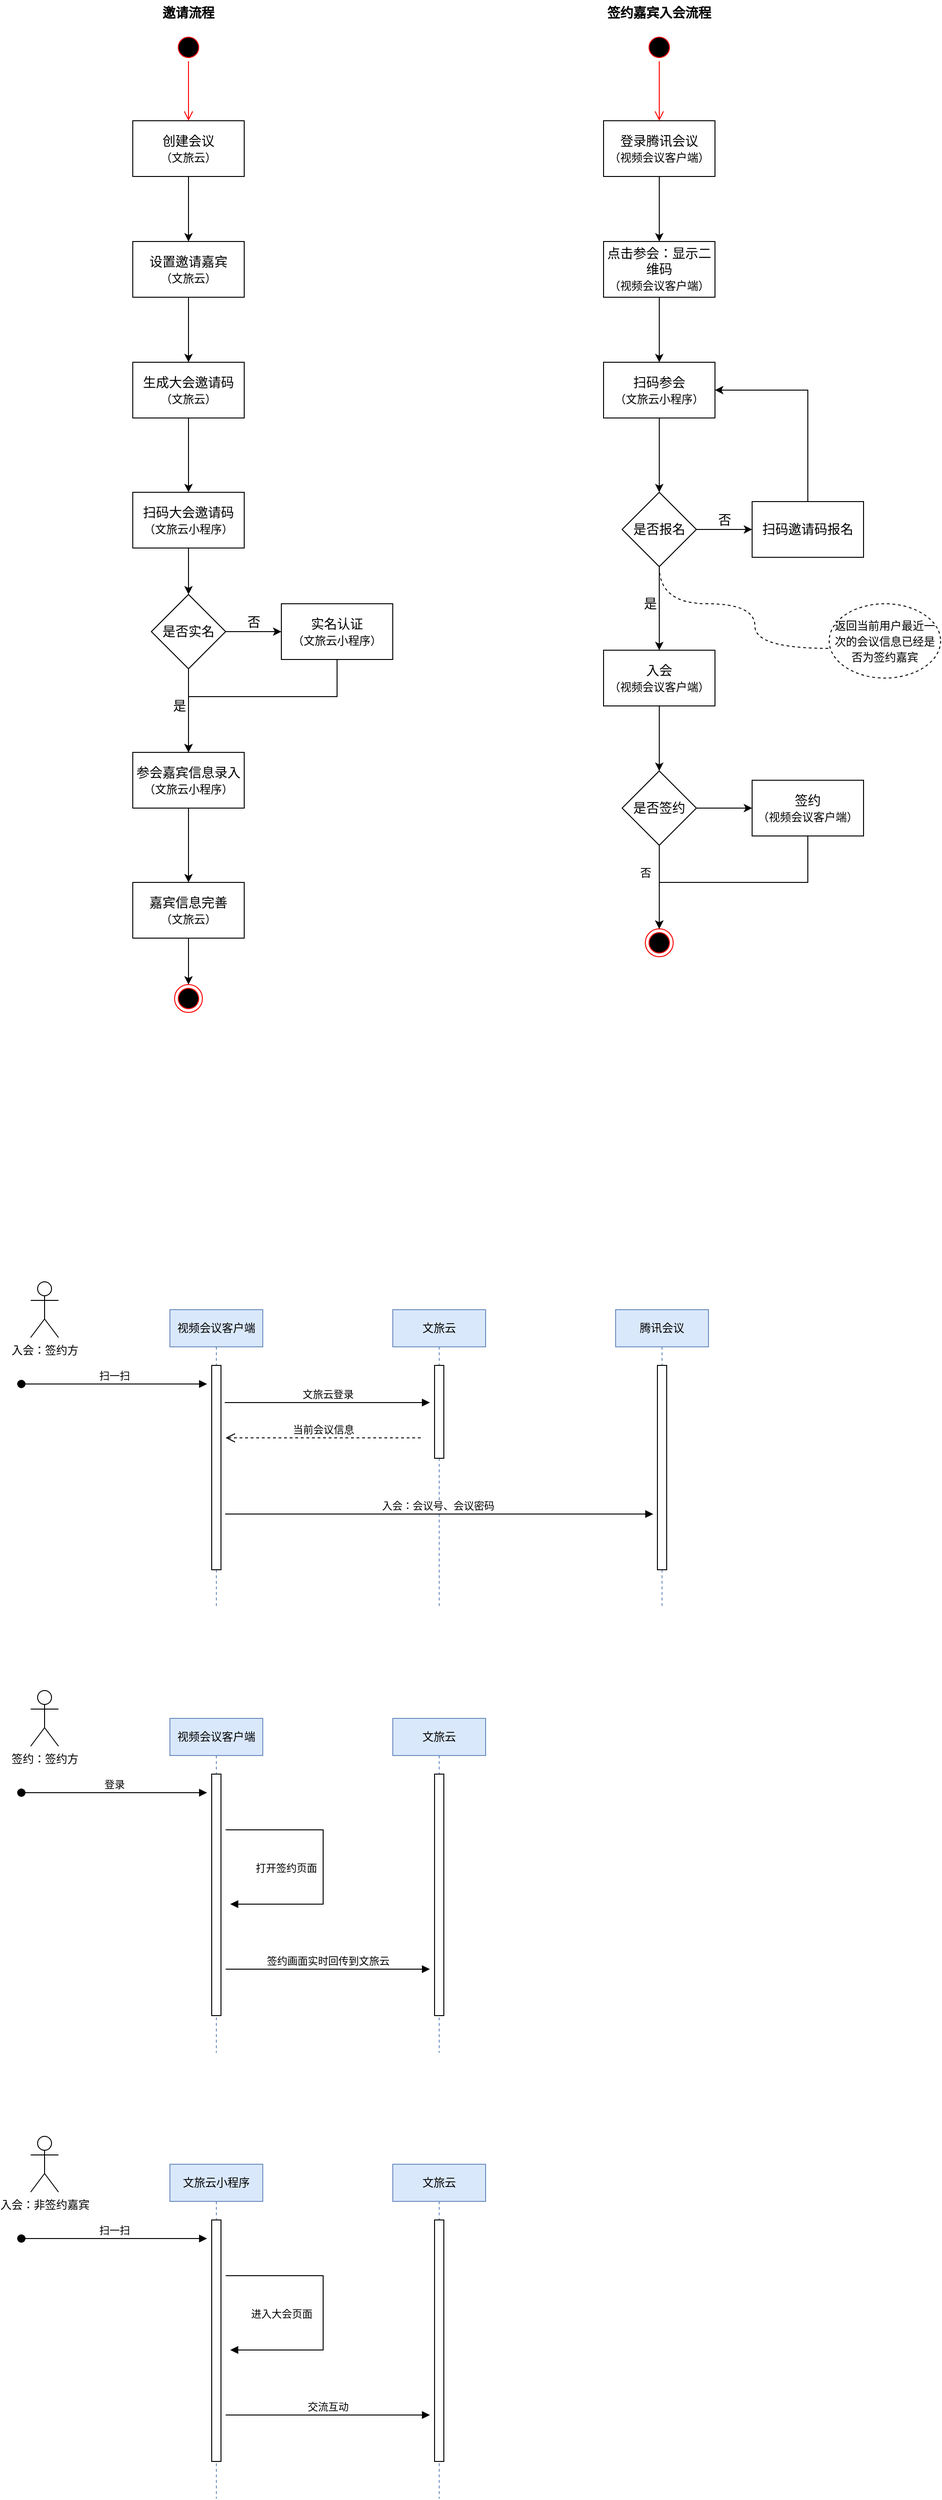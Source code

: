 <mxfile version="17.4.3" type="github">
  <diagram id="dWDWc4EyFyWDF9khaK5P" name="第 1 页">
    <mxGraphModel dx="2249" dy="1963" grid="1" gridSize="10" guides="1" tooltips="1" connect="1" arrows="1" fold="1" page="1" pageScale="1" pageWidth="827" pageHeight="1169" math="0" shadow="0">
      <root>
        <mxCell id="0" />
        <mxCell id="1" parent="0" />
        <mxCell id="BEaddWaeXoZHOyZYiYv0-9" value="入会：签约方" style="shape=umlActor;verticalLabelPosition=bottom;verticalAlign=top;html=1;outlineConnect=0;" vertex="1" parent="1">
          <mxGeometry x="-70" y="730" width="30" height="60" as="geometry" />
        </mxCell>
        <mxCell id="BEaddWaeXoZHOyZYiYv0-13" value="视频会议客户端" style="shape=umlLifeline;perimeter=lifelinePerimeter;whiteSpace=wrap;html=1;container=1;collapsible=0;recursiveResize=0;outlineConnect=0;fillColor=#dae8fc;strokeColor=#6c8ebf;" vertex="1" parent="1">
          <mxGeometry x="80" y="760" width="100" height="320" as="geometry" />
        </mxCell>
        <mxCell id="BEaddWaeXoZHOyZYiYv0-11" value="" style="html=1;points=[];perimeter=orthogonalPerimeter;" vertex="1" parent="BEaddWaeXoZHOyZYiYv0-13">
          <mxGeometry x="45" y="60" width="10" height="220" as="geometry" />
        </mxCell>
        <mxCell id="BEaddWaeXoZHOyZYiYv0-15" value="文旅云" style="shape=umlLifeline;perimeter=lifelinePerimeter;whiteSpace=wrap;html=1;container=1;collapsible=0;recursiveResize=0;outlineConnect=0;fillColor=#dae8fc;strokeColor=#6c8ebf;" vertex="1" parent="1">
          <mxGeometry x="320" y="760" width="100" height="320" as="geometry" />
        </mxCell>
        <mxCell id="BEaddWaeXoZHOyZYiYv0-16" value="" style="html=1;points=[];perimeter=orthogonalPerimeter;" vertex="1" parent="BEaddWaeXoZHOyZYiYv0-15">
          <mxGeometry x="45" y="60" width="10" height="100" as="geometry" />
        </mxCell>
        <mxCell id="BEaddWaeXoZHOyZYiYv0-17" value="腾讯会议" style="shape=umlLifeline;perimeter=lifelinePerimeter;whiteSpace=wrap;html=1;container=1;collapsible=0;recursiveResize=0;outlineConnect=0;fillColor=#dae8fc;strokeColor=#6c8ebf;" vertex="1" parent="1">
          <mxGeometry x="560" y="760" width="100" height="320" as="geometry" />
        </mxCell>
        <mxCell id="BEaddWaeXoZHOyZYiYv0-18" value="" style="html=1;points=[];perimeter=orthogonalPerimeter;" vertex="1" parent="BEaddWaeXoZHOyZYiYv0-17">
          <mxGeometry x="45" y="60" width="10" height="220" as="geometry" />
        </mxCell>
        <mxCell id="BEaddWaeXoZHOyZYiYv0-19" value="扫一扫" style="html=1;verticalAlign=bottom;startArrow=oval;startFill=1;endArrow=block;startSize=8;rounded=0;" edge="1" parent="1">
          <mxGeometry width="60" relative="1" as="geometry">
            <mxPoint x="-80" y="840" as="sourcePoint" />
            <mxPoint x="120" y="840" as="targetPoint" />
          </mxGeometry>
        </mxCell>
        <mxCell id="BEaddWaeXoZHOyZYiYv0-24" value="文旅云登录" style="html=1;verticalAlign=bottom;endArrow=block;rounded=0;" edge="1" parent="1">
          <mxGeometry width="80" relative="1" as="geometry">
            <mxPoint x="139" y="860" as="sourcePoint" />
            <mxPoint x="360" y="860" as="targetPoint" />
          </mxGeometry>
        </mxCell>
        <mxCell id="BEaddWaeXoZHOyZYiYv0-25" value="入会：会议号、会议密码&amp;nbsp;" style="html=1;verticalAlign=bottom;endArrow=block;rounded=0;" edge="1" parent="1">
          <mxGeometry width="80" relative="1" as="geometry">
            <mxPoint x="139.5" y="980" as="sourcePoint" />
            <mxPoint x="600.5" y="980" as="targetPoint" />
          </mxGeometry>
        </mxCell>
        <mxCell id="BEaddWaeXoZHOyZYiYv0-26" value="当前会议信息" style="html=1;verticalAlign=bottom;endArrow=open;dashed=1;endSize=8;rounded=0;" edge="1" parent="1">
          <mxGeometry relative="1" as="geometry">
            <mxPoint x="350" y="898" as="sourcePoint" />
            <mxPoint x="140" y="898" as="targetPoint" />
          </mxGeometry>
        </mxCell>
        <mxCell id="BEaddWaeXoZHOyZYiYv0-42" value="签约：签约方" style="shape=umlActor;verticalLabelPosition=bottom;verticalAlign=top;html=1;outlineConnect=0;" vertex="1" parent="1">
          <mxGeometry x="-70" y="1170" width="30" height="60" as="geometry" />
        </mxCell>
        <mxCell id="BEaddWaeXoZHOyZYiYv0-43" value="视频会议客户端" style="shape=umlLifeline;perimeter=lifelinePerimeter;whiteSpace=wrap;html=1;container=1;collapsible=0;recursiveResize=0;outlineConnect=0;fillColor=#dae8fc;strokeColor=#6c8ebf;" vertex="1" parent="1">
          <mxGeometry x="80" y="1200" width="100" height="360" as="geometry" />
        </mxCell>
        <mxCell id="BEaddWaeXoZHOyZYiYv0-44" value="" style="html=1;points=[];perimeter=orthogonalPerimeter;" vertex="1" parent="BEaddWaeXoZHOyZYiYv0-43">
          <mxGeometry x="45" y="60" width="10" height="260" as="geometry" />
        </mxCell>
        <mxCell id="BEaddWaeXoZHOyZYiYv0-46" value="文旅云" style="shape=umlLifeline;perimeter=lifelinePerimeter;whiteSpace=wrap;html=1;container=1;collapsible=0;recursiveResize=0;outlineConnect=0;fillColor=#dae8fc;strokeColor=#6c8ebf;" vertex="1" parent="1">
          <mxGeometry x="320" y="1200" width="100" height="360" as="geometry" />
        </mxCell>
        <mxCell id="BEaddWaeXoZHOyZYiYv0-47" value="" style="html=1;points=[];perimeter=orthogonalPerimeter;" vertex="1" parent="BEaddWaeXoZHOyZYiYv0-46">
          <mxGeometry x="45" y="60" width="10" height="260" as="geometry" />
        </mxCell>
        <mxCell id="BEaddWaeXoZHOyZYiYv0-51" value="登录" style="html=1;verticalAlign=bottom;startArrow=oval;startFill=1;endArrow=block;startSize=8;rounded=0;" edge="1" parent="1">
          <mxGeometry width="60" relative="1" as="geometry">
            <mxPoint x="-80" y="1280" as="sourcePoint" />
            <mxPoint x="120" y="1280" as="targetPoint" />
          </mxGeometry>
        </mxCell>
        <mxCell id="BEaddWaeXoZHOyZYiYv0-55" value="打开签约页面" style="html=1;verticalAlign=bottom;endArrow=block;rounded=0;" edge="1" parent="1">
          <mxGeometry x="0.579" y="-30" width="80" relative="1" as="geometry">
            <mxPoint x="140" y="1320" as="sourcePoint" />
            <mxPoint x="145" y="1400" as="targetPoint" />
            <Array as="points">
              <mxPoint x="245" y="1320" />
              <mxPoint x="245" y="1400" />
            </Array>
            <mxPoint as="offset" />
          </mxGeometry>
        </mxCell>
        <mxCell id="BEaddWaeXoZHOyZYiYv0-45" value="签约画面实时回传到文旅云" style="html=1;verticalAlign=bottom;endArrow=block;rounded=0;" edge="1" parent="1">
          <mxGeometry width="80" relative="1" as="geometry">
            <mxPoint x="140" y="1470" as="sourcePoint" />
            <mxPoint x="360" y="1470" as="targetPoint" />
          </mxGeometry>
        </mxCell>
        <mxCell id="BEaddWaeXoZHOyZYiYv0-56" value="入会：非签约嘉宾" style="shape=umlActor;verticalLabelPosition=bottom;verticalAlign=top;html=1;outlineConnect=0;" vertex="1" parent="1">
          <mxGeometry x="-70" y="1650" width="30" height="60" as="geometry" />
        </mxCell>
        <mxCell id="BEaddWaeXoZHOyZYiYv0-57" value="文旅云小程序" style="shape=umlLifeline;perimeter=lifelinePerimeter;whiteSpace=wrap;html=1;container=1;collapsible=0;recursiveResize=0;outlineConnect=0;fillColor=#dae8fc;strokeColor=#6c8ebf;" vertex="1" parent="1">
          <mxGeometry x="80" y="1680" width="100" height="360" as="geometry" />
        </mxCell>
        <mxCell id="BEaddWaeXoZHOyZYiYv0-58" value="" style="html=1;points=[];perimeter=orthogonalPerimeter;" vertex="1" parent="BEaddWaeXoZHOyZYiYv0-57">
          <mxGeometry x="45" y="60" width="10" height="260" as="geometry" />
        </mxCell>
        <mxCell id="BEaddWaeXoZHOyZYiYv0-59" value="文旅云" style="shape=umlLifeline;perimeter=lifelinePerimeter;whiteSpace=wrap;html=1;container=1;collapsible=0;recursiveResize=0;outlineConnect=0;fillColor=#dae8fc;strokeColor=#6c8ebf;" vertex="1" parent="1">
          <mxGeometry x="320" y="1680" width="100" height="360" as="geometry" />
        </mxCell>
        <mxCell id="BEaddWaeXoZHOyZYiYv0-60" value="" style="html=1;points=[];perimeter=orthogonalPerimeter;" vertex="1" parent="BEaddWaeXoZHOyZYiYv0-59">
          <mxGeometry x="45" y="60" width="10" height="260" as="geometry" />
        </mxCell>
        <mxCell id="BEaddWaeXoZHOyZYiYv0-61" value="扫一扫" style="html=1;verticalAlign=bottom;startArrow=oval;startFill=1;endArrow=block;startSize=8;rounded=0;" edge="1" parent="1">
          <mxGeometry width="60" relative="1" as="geometry">
            <mxPoint x="-80" y="1760" as="sourcePoint" />
            <mxPoint x="120" y="1760" as="targetPoint" />
          </mxGeometry>
        </mxCell>
        <mxCell id="BEaddWaeXoZHOyZYiYv0-62" value="进入大会页面" style="html=1;verticalAlign=bottom;endArrow=block;rounded=0;" edge="1" parent="1">
          <mxGeometry x="0.614" y="-30" width="80" relative="1" as="geometry">
            <mxPoint x="140" y="1800" as="sourcePoint" />
            <mxPoint x="145" y="1880" as="targetPoint" />
            <Array as="points">
              <mxPoint x="245" y="1800" />
              <mxPoint x="245" y="1880" />
            </Array>
            <mxPoint as="offset" />
          </mxGeometry>
        </mxCell>
        <mxCell id="BEaddWaeXoZHOyZYiYv0-63" value="交流互动" style="html=1;verticalAlign=bottom;endArrow=block;rounded=0;" edge="1" parent="1">
          <mxGeometry width="80" relative="1" as="geometry">
            <mxPoint x="140" y="1950" as="sourcePoint" />
            <mxPoint x="360" y="1950" as="targetPoint" />
          </mxGeometry>
        </mxCell>
        <mxCell id="BEaddWaeXoZHOyZYiYv0-95" value="" style="edgeStyle=orthogonalEdgeStyle;rounded=0;orthogonalLoop=1;jettySize=auto;html=1;fontSize=14;" edge="1" parent="1" source="BEaddWaeXoZHOyZYiYv0-93" target="BEaddWaeXoZHOyZYiYv0-94">
          <mxGeometry relative="1" as="geometry" />
        </mxCell>
        <mxCell id="BEaddWaeXoZHOyZYiYv0-93" value="&lt;font&gt;创建会议&lt;/font&gt;&lt;br style=&quot;font-size: 12px&quot;&gt;&lt;span style=&quot;font-size: 12px&quot;&gt;（文旅云）&lt;/span&gt;" style="rounded=0;whiteSpace=wrap;html=1;fontSize=14;" vertex="1" parent="1">
          <mxGeometry x="40" y="-520" width="120" height="60" as="geometry" />
        </mxCell>
        <mxCell id="BEaddWaeXoZHOyZYiYv0-97" value="" style="edgeStyle=orthogonalEdgeStyle;rounded=0;orthogonalLoop=1;jettySize=auto;html=1;fontSize=14;" edge="1" parent="1" source="BEaddWaeXoZHOyZYiYv0-94" target="BEaddWaeXoZHOyZYiYv0-96">
          <mxGeometry relative="1" as="geometry" />
        </mxCell>
        <mxCell id="BEaddWaeXoZHOyZYiYv0-94" value="设置邀请嘉宾&lt;br style=&quot;font-size: 12px&quot;&gt;&lt;span style=&quot;font-size: 12px&quot;&gt;（文旅云）&lt;/span&gt;" style="rounded=0;whiteSpace=wrap;html=1;fontSize=14;" vertex="1" parent="1">
          <mxGeometry x="40" y="-390" width="120" height="60" as="geometry" />
        </mxCell>
        <mxCell id="BEaddWaeXoZHOyZYiYv0-99" value="" style="edgeStyle=orthogonalEdgeStyle;rounded=0;orthogonalLoop=1;jettySize=auto;html=1;fontSize=14;" edge="1" parent="1" source="BEaddWaeXoZHOyZYiYv0-96" target="BEaddWaeXoZHOyZYiYv0-98">
          <mxGeometry relative="1" as="geometry" />
        </mxCell>
        <mxCell id="BEaddWaeXoZHOyZYiYv0-96" value="生成大会邀请码&lt;br style=&quot;font-size: 12px&quot;&gt;&lt;span style=&quot;font-size: 12px&quot;&gt;（文旅云）&lt;/span&gt;" style="rounded=0;whiteSpace=wrap;html=1;fontSize=14;" vertex="1" parent="1">
          <mxGeometry x="40" y="-260" width="120" height="60" as="geometry" />
        </mxCell>
        <mxCell id="BEaddWaeXoZHOyZYiYv0-101" style="edgeStyle=orthogonalEdgeStyle;rounded=0;orthogonalLoop=1;jettySize=auto;html=1;exitX=0.5;exitY=1;exitDx=0;exitDy=0;entryX=0.5;entryY=0;entryDx=0;entryDy=0;fontSize=14;" edge="1" parent="1" source="BEaddWaeXoZHOyZYiYv0-98" target="BEaddWaeXoZHOyZYiYv0-100">
          <mxGeometry relative="1" as="geometry" />
        </mxCell>
        <mxCell id="BEaddWaeXoZHOyZYiYv0-98" value="扫码大会邀请码&lt;br style=&quot;font-size: 12px&quot;&gt;&lt;span style=&quot;font-size: 12px&quot;&gt;（文旅云小程序）&lt;/span&gt;" style="rounded=0;whiteSpace=wrap;html=1;fontSize=14;" vertex="1" parent="1">
          <mxGeometry x="40" y="-120" width="120" height="60" as="geometry" />
        </mxCell>
        <mxCell id="BEaddWaeXoZHOyZYiYv0-103" value="" style="edgeStyle=orthogonalEdgeStyle;rounded=0;orthogonalLoop=1;jettySize=auto;html=1;fontSize=14;" edge="1" parent="1" source="BEaddWaeXoZHOyZYiYv0-100" target="BEaddWaeXoZHOyZYiYv0-102">
          <mxGeometry relative="1" as="geometry" />
        </mxCell>
        <mxCell id="BEaddWaeXoZHOyZYiYv0-106" value="" style="edgeStyle=orthogonalEdgeStyle;rounded=0;orthogonalLoop=1;jettySize=auto;html=1;fontSize=14;" edge="1" parent="1" source="BEaddWaeXoZHOyZYiYv0-100" target="BEaddWaeXoZHOyZYiYv0-105">
          <mxGeometry relative="1" as="geometry" />
        </mxCell>
        <mxCell id="BEaddWaeXoZHOyZYiYv0-100" value="是否实名" style="rhombus;whiteSpace=wrap;html=1;fontSize=14;" vertex="1" parent="1">
          <mxGeometry x="60" y="-10" width="80" height="80" as="geometry" />
        </mxCell>
        <mxCell id="BEaddWaeXoZHOyZYiYv0-111" value="" style="edgeStyle=orthogonalEdgeStyle;rounded=0;orthogonalLoop=1;jettySize=auto;html=1;fontSize=14;" edge="1" parent="1" source="BEaddWaeXoZHOyZYiYv0-102" target="BEaddWaeXoZHOyZYiYv0-110">
          <mxGeometry relative="1" as="geometry" />
        </mxCell>
        <mxCell id="BEaddWaeXoZHOyZYiYv0-102" value="参会嘉宾信息录入&lt;br style=&quot;font-size: 12px&quot;&gt;&lt;span style=&quot;font-size: 12px&quot;&gt;（文旅云小程序）&lt;/span&gt;" style="whiteSpace=wrap;html=1;fontSize=14;" vertex="1" parent="1">
          <mxGeometry x="40" y="160" width="120" height="60" as="geometry" />
        </mxCell>
        <mxCell id="BEaddWaeXoZHOyZYiYv0-104" value="是" style="text;html=1;align=center;verticalAlign=middle;resizable=0;points=[];autosize=1;strokeColor=none;fillColor=none;fontSize=14;" vertex="1" parent="1">
          <mxGeometry x="75" y="100" width="30" height="20" as="geometry" />
        </mxCell>
        <mxCell id="BEaddWaeXoZHOyZYiYv0-107" style="edgeStyle=orthogonalEdgeStyle;rounded=0;orthogonalLoop=1;jettySize=auto;html=1;fontSize=14;entryX=0.5;entryY=0;entryDx=0;entryDy=0;" edge="1" parent="1" source="BEaddWaeXoZHOyZYiYv0-105" target="BEaddWaeXoZHOyZYiYv0-102">
          <mxGeometry relative="1" as="geometry">
            <mxPoint x="100" y="90" as="targetPoint" />
            <Array as="points">
              <mxPoint x="260" y="100" />
              <mxPoint x="100" y="100" />
            </Array>
          </mxGeometry>
        </mxCell>
        <mxCell id="BEaddWaeXoZHOyZYiYv0-105" value="&lt;span&gt;实名认证&lt;/span&gt;&lt;br style=&quot;font-size: 12px&quot;&gt;&lt;span style=&quot;font-size: 12px&quot;&gt;（文旅云小程序）&lt;/span&gt;" style="whiteSpace=wrap;html=1;fontSize=14;" vertex="1" parent="1">
          <mxGeometry x="200" width="120" height="60" as="geometry" />
        </mxCell>
        <mxCell id="BEaddWaeXoZHOyZYiYv0-108" value="否" style="text;html=1;align=center;verticalAlign=middle;resizable=0;points=[];autosize=1;strokeColor=none;fillColor=none;fontSize=14;" vertex="1" parent="1">
          <mxGeometry x="155" y="10" width="30" height="20" as="geometry" />
        </mxCell>
        <mxCell id="BEaddWaeXoZHOyZYiYv0-113" style="edgeStyle=orthogonalEdgeStyle;rounded=0;orthogonalLoop=1;jettySize=auto;html=1;fontSize=14;" edge="1" parent="1" source="BEaddWaeXoZHOyZYiYv0-110" target="BEaddWaeXoZHOyZYiYv0-112">
          <mxGeometry relative="1" as="geometry" />
        </mxCell>
        <mxCell id="BEaddWaeXoZHOyZYiYv0-110" value="嘉宾信息完善&lt;br style=&quot;font-size: 12px&quot;&gt;&lt;span style=&quot;font-size: 12px&quot;&gt;（文旅云）&lt;/span&gt;" style="whiteSpace=wrap;html=1;fontSize=14;" vertex="1" parent="1">
          <mxGeometry x="40" y="300" width="120" height="60" as="geometry" />
        </mxCell>
        <mxCell id="BEaddWaeXoZHOyZYiYv0-112" value="" style="ellipse;html=1;shape=endState;fillColor=#000000;strokeColor=#ff0000;fontSize=14;" vertex="1" parent="1">
          <mxGeometry x="85" y="410" width="30" height="30" as="geometry" />
        </mxCell>
        <mxCell id="BEaddWaeXoZHOyZYiYv0-114" value="" style="ellipse;html=1;shape=startState;fillColor=#000000;strokeColor=#ff0000;fontSize=14;" vertex="1" parent="1">
          <mxGeometry x="85" y="-614" width="30" height="30" as="geometry" />
        </mxCell>
        <mxCell id="BEaddWaeXoZHOyZYiYv0-115" value="" style="edgeStyle=orthogonalEdgeStyle;html=1;verticalAlign=bottom;endArrow=open;endSize=8;strokeColor=#ff0000;rounded=0;fontSize=14;" edge="1" source="BEaddWaeXoZHOyZYiYv0-114" parent="1" target="BEaddWaeXoZHOyZYiYv0-93">
          <mxGeometry relative="1" as="geometry">
            <mxPoint x="-145" y="-45" as="targetPoint" />
          </mxGeometry>
        </mxCell>
        <mxCell id="BEaddWaeXoZHOyZYiYv0-116" value="邀请流程" style="text;align=center;fontStyle=1;verticalAlign=middle;spacingLeft=3;spacingRight=3;strokeColor=none;rotatable=0;points=[[0,0.5],[1,0.5]];portConstraint=eastwest;fontSize=14;" vertex="1" parent="1">
          <mxGeometry x="60" y="-650" width="80" height="26" as="geometry" />
        </mxCell>
        <mxCell id="BEaddWaeXoZHOyZYiYv0-117" value="" style="edgeStyle=orthogonalEdgeStyle;rounded=0;orthogonalLoop=1;jettySize=auto;html=1;fontSize=14;" edge="1" parent="1" source="BEaddWaeXoZHOyZYiYv0-118" target="BEaddWaeXoZHOyZYiYv0-120">
          <mxGeometry relative="1" as="geometry" />
        </mxCell>
        <mxCell id="BEaddWaeXoZHOyZYiYv0-118" value="登录腾讯会议&lt;br style=&quot;font-size: 12px&quot;&gt;&lt;span style=&quot;font-size: 12px&quot;&gt;（视频会议客户端）&lt;/span&gt;" style="rounded=0;whiteSpace=wrap;html=1;fontSize=14;" vertex="1" parent="1">
          <mxGeometry x="547" y="-520" width="120" height="60" as="geometry" />
        </mxCell>
        <mxCell id="BEaddWaeXoZHOyZYiYv0-119" value="" style="edgeStyle=orthogonalEdgeStyle;rounded=0;orthogonalLoop=1;jettySize=auto;html=1;fontSize=14;" edge="1" parent="1" source="BEaddWaeXoZHOyZYiYv0-120" target="BEaddWaeXoZHOyZYiYv0-122">
          <mxGeometry relative="1" as="geometry" />
        </mxCell>
        <mxCell id="BEaddWaeXoZHOyZYiYv0-120" value="点击参会：显示二维码&lt;br style=&quot;font-size: 12px&quot;&gt;&lt;span style=&quot;font-size: 12px&quot;&gt;（视频会议客户端）&lt;/span&gt;" style="rounded=0;whiteSpace=wrap;html=1;fontSize=14;" vertex="1" parent="1">
          <mxGeometry x="547" y="-390" width="120" height="60" as="geometry" />
        </mxCell>
        <mxCell id="BEaddWaeXoZHOyZYiYv0-149" style="edgeStyle=orthogonalEdgeStyle;curved=1;rounded=0;orthogonalLoop=1;jettySize=auto;html=1;entryX=0.5;entryY=0;entryDx=0;entryDy=0;fontSize=14;" edge="1" parent="1" source="BEaddWaeXoZHOyZYiYv0-122" target="BEaddWaeXoZHOyZYiYv0-127">
          <mxGeometry relative="1" as="geometry" />
        </mxCell>
        <mxCell id="BEaddWaeXoZHOyZYiYv0-122" value="扫码参会&lt;br style=&quot;font-size: 12px&quot;&gt;&lt;span style=&quot;font-size: 12px&quot;&gt;（文旅云小程序）&lt;/span&gt;" style="rounded=0;whiteSpace=wrap;html=1;fontSize=14;" vertex="1" parent="1">
          <mxGeometry x="547" y="-260" width="120" height="60" as="geometry" />
        </mxCell>
        <mxCell id="BEaddWaeXoZHOyZYiYv0-125" value="" style="edgeStyle=orthogonalEdgeStyle;rounded=0;orthogonalLoop=1;jettySize=auto;html=1;fontSize=14;" edge="1" parent="1" source="BEaddWaeXoZHOyZYiYv0-127" target="BEaddWaeXoZHOyZYiYv0-129">
          <mxGeometry relative="1" as="geometry" />
        </mxCell>
        <mxCell id="BEaddWaeXoZHOyZYiYv0-126" value="" style="edgeStyle=orthogonalEdgeStyle;rounded=0;orthogonalLoop=1;jettySize=auto;html=1;fontSize=14;" edge="1" parent="1" source="BEaddWaeXoZHOyZYiYv0-127" target="BEaddWaeXoZHOyZYiYv0-132">
          <mxGeometry relative="1" as="geometry" />
        </mxCell>
        <mxCell id="BEaddWaeXoZHOyZYiYv0-127" value="是否报名" style="rhombus;whiteSpace=wrap;html=1;fontSize=14;" vertex="1" parent="1">
          <mxGeometry x="567" y="-120" width="80" height="80" as="geometry" />
        </mxCell>
        <mxCell id="BEaddWaeXoZHOyZYiYv0-163" value="" style="edgeStyle=none;rounded=0;orthogonalLoop=1;jettySize=auto;html=1;fontSize=12;endArrow=classic;endFill=1;" edge="1" parent="1" source="BEaddWaeXoZHOyZYiYv0-129" target="BEaddWaeXoZHOyZYiYv0-162">
          <mxGeometry relative="1" as="geometry" />
        </mxCell>
        <mxCell id="BEaddWaeXoZHOyZYiYv0-129" value="入会&lt;br style=&quot;font-size: 12px&quot;&gt;&lt;span style=&quot;font-size: 12px&quot;&gt;（&lt;/span&gt;&lt;span style=&quot;font-size: 12px&quot;&gt;视频会议客户端&lt;/span&gt;&lt;span style=&quot;font-size: 12px&quot;&gt;）&lt;/span&gt;" style="whiteSpace=wrap;html=1;fontSize=14;" vertex="1" parent="1">
          <mxGeometry x="547" y="50" width="120" height="60" as="geometry" />
        </mxCell>
        <mxCell id="BEaddWaeXoZHOyZYiYv0-130" value="是" style="text;html=1;align=center;verticalAlign=middle;resizable=0;points=[];autosize=1;strokeColor=none;fillColor=none;fontSize=14;" vertex="1" parent="1">
          <mxGeometry x="582" y="-10" width="30" height="20" as="geometry" />
        </mxCell>
        <mxCell id="BEaddWaeXoZHOyZYiYv0-131" style="edgeStyle=orthogonalEdgeStyle;rounded=0;orthogonalLoop=1;jettySize=auto;html=1;fontSize=14;entryX=1;entryY=0.5;entryDx=0;entryDy=0;" edge="1" parent="1" source="BEaddWaeXoZHOyZYiYv0-132" target="BEaddWaeXoZHOyZYiYv0-122">
          <mxGeometry relative="1" as="geometry">
            <mxPoint x="607" y="90" as="targetPoint" />
            <Array as="points">
              <mxPoint x="767" y="-230" />
            </Array>
          </mxGeometry>
        </mxCell>
        <mxCell id="BEaddWaeXoZHOyZYiYv0-132" value="扫码邀请码报名" style="whiteSpace=wrap;html=1;fontSize=14;" vertex="1" parent="1">
          <mxGeometry x="707" y="-110" width="120" height="60" as="geometry" />
        </mxCell>
        <mxCell id="BEaddWaeXoZHOyZYiYv0-133" value="否" style="text;html=1;align=center;verticalAlign=middle;resizable=0;points=[];autosize=1;strokeColor=none;fillColor=none;fontSize=14;" vertex="1" parent="1">
          <mxGeometry x="662" y="-100" width="30" height="20" as="geometry" />
        </mxCell>
        <mxCell id="BEaddWaeXoZHOyZYiYv0-137" value="" style="ellipse;html=1;shape=startState;fillColor=#000000;strokeColor=#ff0000;fontSize=14;" vertex="1" parent="1">
          <mxGeometry x="592" y="-614" width="30" height="30" as="geometry" />
        </mxCell>
        <mxCell id="BEaddWaeXoZHOyZYiYv0-138" value="" style="edgeStyle=orthogonalEdgeStyle;html=1;verticalAlign=bottom;endArrow=open;endSize=8;strokeColor=#ff0000;rounded=0;fontSize=14;" edge="1" parent="1" source="BEaddWaeXoZHOyZYiYv0-137" target="BEaddWaeXoZHOyZYiYv0-118">
          <mxGeometry relative="1" as="geometry">
            <mxPoint x="362" y="-45" as="targetPoint" />
          </mxGeometry>
        </mxCell>
        <mxCell id="BEaddWaeXoZHOyZYiYv0-139" value="签约嘉宾入会流程" style="text;align=center;fontStyle=1;verticalAlign=middle;spacingLeft=3;spacingRight=3;strokeColor=none;rotatable=0;points=[[0,0.5],[1,0.5]];portConstraint=eastwest;fontSize=14;" vertex="1" parent="1">
          <mxGeometry x="567" y="-650" width="80" height="26" as="geometry" />
        </mxCell>
        <mxCell id="BEaddWaeXoZHOyZYiYv0-152" style="rounded=0;orthogonalLoop=1;jettySize=auto;html=1;fontSize=14;dashed=1;edgeStyle=orthogonalEdgeStyle;curved=1;exitX=-0.008;exitY=0.6;exitDx=0;exitDy=0;exitPerimeter=0;endArrow=none;endFill=0;" edge="1" parent="1" source="BEaddWaeXoZHOyZYiYv0-151" target="BEaddWaeXoZHOyZYiYv0-127">
          <mxGeometry relative="1" as="geometry">
            <Array as="points">
              <mxPoint x="710" y="48" />
              <mxPoint x="710" />
              <mxPoint x="607" />
            </Array>
          </mxGeometry>
        </mxCell>
        <mxCell id="BEaddWaeXoZHOyZYiYv0-151" value="&lt;font style=&quot;font-size: 12px&quot;&gt;返回当前用户最近一次的会议信息已经是否为签约嘉宾&lt;/font&gt;" style="ellipse;whiteSpace=wrap;html=1;dashed=1;fontSize=14;" vertex="1" parent="1">
          <mxGeometry x="790" width="120" height="80" as="geometry" />
        </mxCell>
        <mxCell id="BEaddWaeXoZHOyZYiYv0-167" style="edgeStyle=none;rounded=0;orthogonalLoop=1;jettySize=auto;html=1;exitX=0.5;exitY=1;exitDx=0;exitDy=0;fontSize=12;endArrow=classic;endFill=1;" edge="1" parent="1" source="BEaddWaeXoZHOyZYiYv0-162" target="BEaddWaeXoZHOyZYiYv0-166">
          <mxGeometry relative="1" as="geometry" />
        </mxCell>
        <mxCell id="BEaddWaeXoZHOyZYiYv0-168" value="否" style="edgeLabel;html=1;align=center;verticalAlign=middle;resizable=0;points=[];fontSize=12;" vertex="1" connectable="0" parent="BEaddWaeXoZHOyZYiYv0-167">
          <mxGeometry x="-0.333" y="1" relative="1" as="geometry">
            <mxPoint x="-16" as="offset" />
          </mxGeometry>
        </mxCell>
        <mxCell id="BEaddWaeXoZHOyZYiYv0-170" value="" style="edgeStyle=none;rounded=0;orthogonalLoop=1;jettySize=auto;html=1;fontSize=12;endArrow=classic;endFill=1;" edge="1" parent="1" source="BEaddWaeXoZHOyZYiYv0-162" target="BEaddWaeXoZHOyZYiYv0-169">
          <mxGeometry relative="1" as="geometry" />
        </mxCell>
        <mxCell id="BEaddWaeXoZHOyZYiYv0-162" value="是否签约" style="rhombus;whiteSpace=wrap;html=1;fontSize=14;" vertex="1" parent="1">
          <mxGeometry x="567" y="180" width="80" height="80" as="geometry" />
        </mxCell>
        <mxCell id="BEaddWaeXoZHOyZYiYv0-166" value="" style="ellipse;html=1;shape=endState;fillColor=#000000;strokeColor=#ff0000;fontSize=14;" vertex="1" parent="1">
          <mxGeometry x="592" y="350" width="30" height="30" as="geometry" />
        </mxCell>
        <mxCell id="BEaddWaeXoZHOyZYiYv0-172" style="edgeStyle=none;rounded=0;orthogonalLoop=1;jettySize=auto;html=1;entryX=0.5;entryY=0;entryDx=0;entryDy=0;fontSize=12;endArrow=classic;endFill=1;" edge="1" parent="1" source="BEaddWaeXoZHOyZYiYv0-169" target="BEaddWaeXoZHOyZYiYv0-166">
          <mxGeometry relative="1" as="geometry">
            <Array as="points">
              <mxPoint x="767" y="300" />
              <mxPoint x="607" y="300" />
            </Array>
          </mxGeometry>
        </mxCell>
        <mxCell id="BEaddWaeXoZHOyZYiYv0-169" value="签约&lt;br style=&quot;font-size: 12px&quot;&gt;&lt;span style=&quot;font-size: 12px&quot;&gt;（&lt;/span&gt;&lt;span style=&quot;font-size: 12px&quot;&gt;视频会议客户端&lt;/span&gt;&lt;span style=&quot;font-size: 12px&quot;&gt;）&lt;/span&gt;" style="whiteSpace=wrap;html=1;fontSize=14;" vertex="1" parent="1">
          <mxGeometry x="707" y="190" width="120" height="60" as="geometry" />
        </mxCell>
      </root>
    </mxGraphModel>
  </diagram>
</mxfile>
